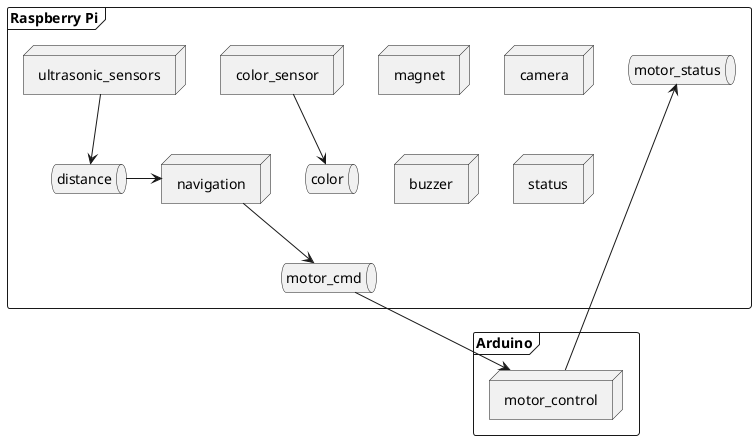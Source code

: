 @startuml nodes

frame "Raspberry Pi" as pi{
    node navigation
    node magnet
    node camera
    node color_sensor
    node ultrasonic_sensors
    node buzzer
    node status

    queue "motor_cmd"
    queue "motor_status"
    queue "color"
    queue "distance"
}

frame "Arduino" as arduino{
    node motor_control
}


color_sensor -down-> color
ultrasonic_sensors --> distance
distance -right-> navigation
navigation --> motor_cmd
motor_cmd -down-> motor_control
motor_control -> motor_status


@enduml